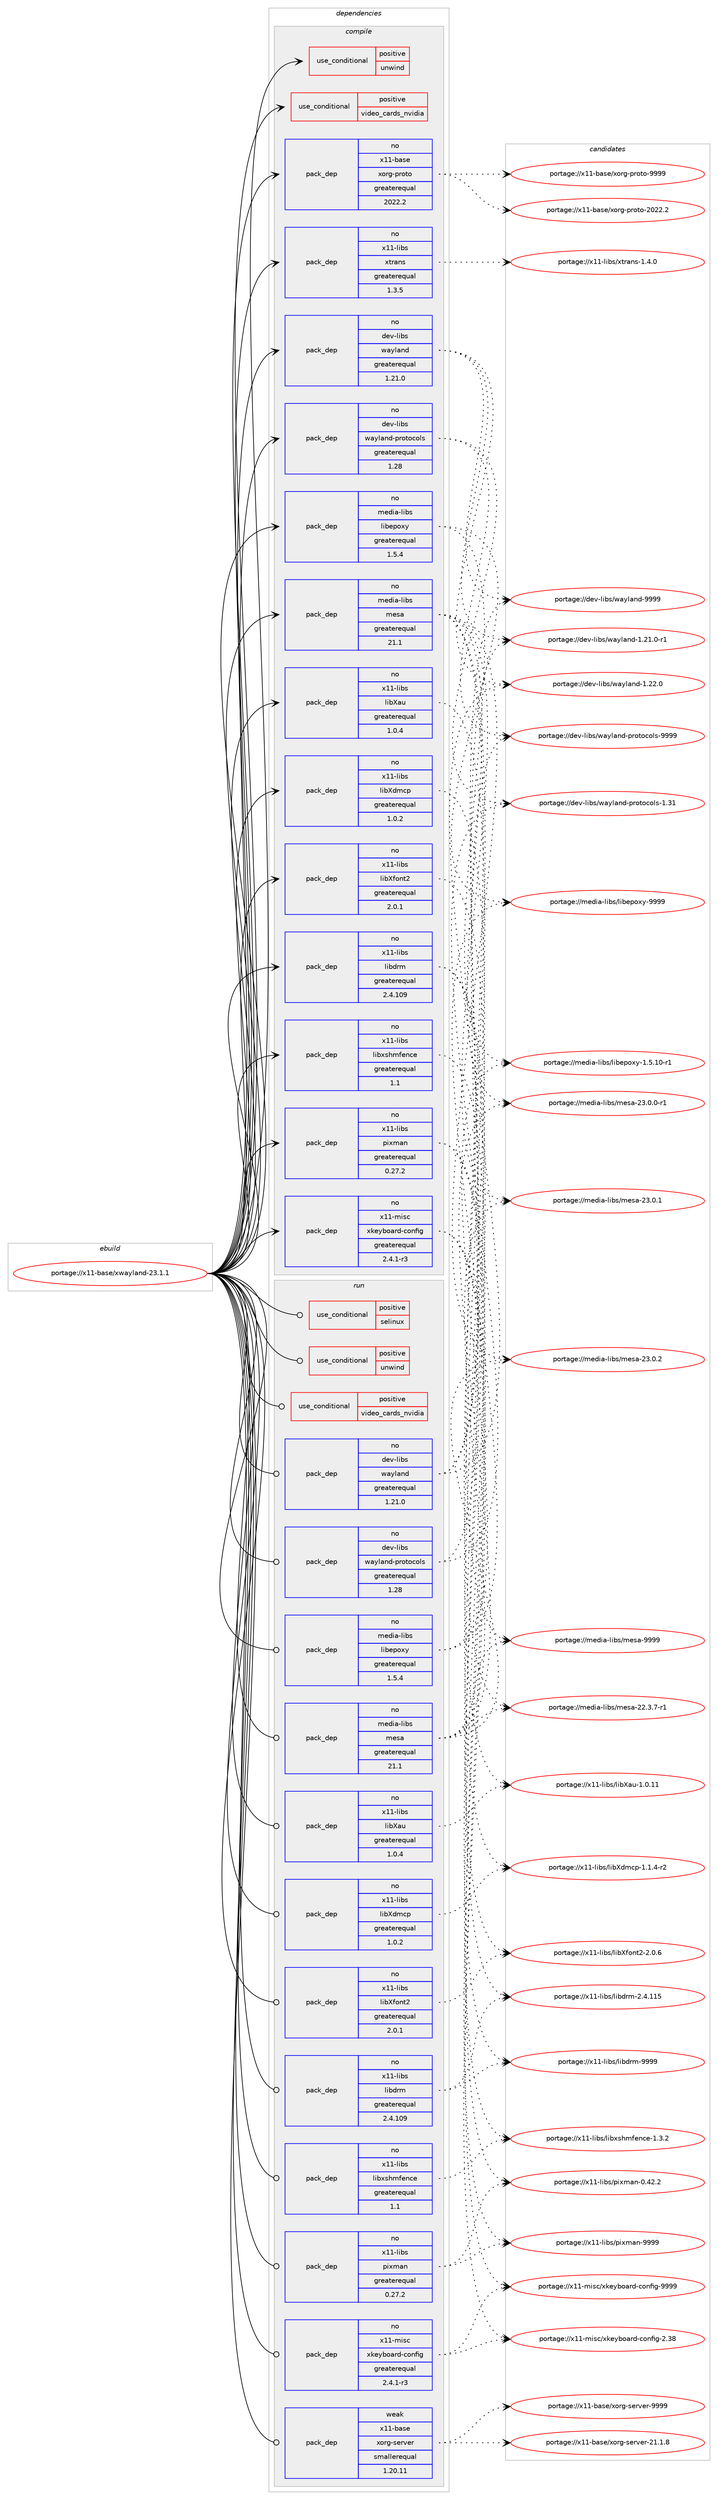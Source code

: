 digraph prolog {

# *************
# Graph options
# *************

newrank=true;
concentrate=true;
compound=true;
graph [rankdir=LR,fontname=Helvetica,fontsize=10,ranksep=1.5];#, ranksep=2.5, nodesep=0.2];
edge  [arrowhead=vee];
node  [fontname=Helvetica,fontsize=10];

# **********
# The ebuild
# **********

subgraph cluster_leftcol {
color=gray;
rank=same;
label=<<i>ebuild</i>>;
id [label="portage://x11-base/xwayland-23.1.1", color=red, width=4, href="../x11-base/xwayland-23.1.1.svg"];
}

# ****************
# The dependencies
# ****************

subgraph cluster_midcol {
color=gray;
label=<<i>dependencies</i>>;
subgraph cluster_compile {
fillcolor="#eeeeee";
style=filled;
label=<<i>compile</i>>;
subgraph cond43 {
dependency310 [label=<<TABLE BORDER="0" CELLBORDER="1" CELLSPACING="0" CELLPADDING="4"><TR><TD ROWSPAN="3" CELLPADDING="10">use_conditional</TD></TR><TR><TD>positive</TD></TR><TR><TD>unwind</TD></TR></TABLE>>, shape=none, color=red];
# *** BEGIN UNKNOWN DEPENDENCY TYPE (TODO) ***
# dependency310 -> package_dependency(portage://x11-base/xwayland-23.1.1,install,no,sys-libs,libunwind,none,[,,],[],[])
# *** END UNKNOWN DEPENDENCY TYPE (TODO) ***

}
id:e -> dependency310:w [weight=20,style="solid",arrowhead="vee"];
subgraph cond44 {
dependency311 [label=<<TABLE BORDER="0" CELLBORDER="1" CELLSPACING="0" CELLPADDING="4"><TR><TD ROWSPAN="3" CELLPADDING="10">use_conditional</TD></TR><TR><TD>positive</TD></TR><TR><TD>video_cards_nvidia</TD></TR></TABLE>>, shape=none, color=red];
# *** BEGIN UNKNOWN DEPENDENCY TYPE (TODO) ***
# dependency311 -> package_dependency(portage://x11-base/xwayland-23.1.1,install,no,gui-libs,egl-wayland,none,[,,],[],[])
# *** END UNKNOWN DEPENDENCY TYPE (TODO) ***

}
id:e -> dependency311:w [weight=20,style="solid",arrowhead="vee"];
# *** BEGIN UNKNOWN DEPENDENCY TYPE (TODO) ***
# id -> package_dependency(portage://x11-base/xwayland-23.1.1,install,no,dev-libs,libbsd,none,[,,],[],[])
# *** END UNKNOWN DEPENDENCY TYPE (TODO) ***

# *** BEGIN UNKNOWN DEPENDENCY TYPE (TODO) ***
# id -> package_dependency(portage://x11-base/xwayland-23.1.1,install,no,dev-libs,openssl,none,[,,],any_same_slot,[])
# *** END UNKNOWN DEPENDENCY TYPE (TODO) ***

subgraph pack228 {
dependency312 [label=<<TABLE BORDER="0" CELLBORDER="1" CELLSPACING="0" CELLPADDING="4" WIDTH="220"><TR><TD ROWSPAN="6" CELLPADDING="30">pack_dep</TD></TR><TR><TD WIDTH="110">no</TD></TR><TR><TD>dev-libs</TD></TR><TR><TD>wayland</TD></TR><TR><TD>greaterequal</TD></TR><TR><TD>1.21.0</TD></TR></TABLE>>, shape=none, color=blue];
}
id:e -> dependency312:w [weight=20,style="solid",arrowhead="vee"];
subgraph pack229 {
dependency313 [label=<<TABLE BORDER="0" CELLBORDER="1" CELLSPACING="0" CELLPADDING="4" WIDTH="220"><TR><TD ROWSPAN="6" CELLPADDING="30">pack_dep</TD></TR><TR><TD WIDTH="110">no</TD></TR><TR><TD>dev-libs</TD></TR><TR><TD>wayland-protocols</TD></TR><TR><TD>greaterequal</TD></TR><TR><TD>1.28</TD></TR></TABLE>>, shape=none, color=blue];
}
id:e -> dependency313:w [weight=20,style="solid",arrowhead="vee"];
# *** BEGIN UNKNOWN DEPENDENCY TYPE (TODO) ***
# id -> package_dependency(portage://x11-base/xwayland-23.1.1,install,no,media-fonts,font-util,none,[,,],[],[])
# *** END UNKNOWN DEPENDENCY TYPE (TODO) ***

subgraph pack230 {
dependency314 [label=<<TABLE BORDER="0" CELLBORDER="1" CELLSPACING="0" CELLPADDING="4" WIDTH="220"><TR><TD ROWSPAN="6" CELLPADDING="30">pack_dep</TD></TR><TR><TD WIDTH="110">no</TD></TR><TR><TD>media-libs</TD></TR><TR><TD>libepoxy</TD></TR><TR><TD>greaterequal</TD></TR><TR><TD>1.5.4</TD></TR></TABLE>>, shape=none, color=blue];
}
id:e -> dependency314:w [weight=20,style="solid",arrowhead="vee"];
# *** BEGIN UNKNOWN DEPENDENCY TYPE (TODO) ***
# id -> package_dependency(portage://x11-base/xwayland-23.1.1,install,no,media-libs,libglvnd,none,[,,],[],[use(enable(X),none)])
# *** END UNKNOWN DEPENDENCY TYPE (TODO) ***

subgraph pack231 {
dependency315 [label=<<TABLE BORDER="0" CELLBORDER="1" CELLSPACING="0" CELLPADDING="4" WIDTH="220"><TR><TD ROWSPAN="6" CELLPADDING="30">pack_dep</TD></TR><TR><TD WIDTH="110">no</TD></TR><TR><TD>media-libs</TD></TR><TR><TD>mesa</TD></TR><TR><TD>greaterequal</TD></TR><TR><TD>21.1</TD></TR></TABLE>>, shape=none, color=blue];
}
id:e -> dependency315:w [weight=20,style="solid",arrowhead="vee"];
subgraph pack232 {
dependency316 [label=<<TABLE BORDER="0" CELLBORDER="1" CELLSPACING="0" CELLPADDING="4" WIDTH="220"><TR><TD ROWSPAN="6" CELLPADDING="30">pack_dep</TD></TR><TR><TD WIDTH="110">no</TD></TR><TR><TD>x11-base</TD></TR><TR><TD>xorg-proto</TD></TR><TR><TD>greaterequal</TD></TR><TR><TD>2022.2</TD></TR></TABLE>>, shape=none, color=blue];
}
id:e -> dependency316:w [weight=20,style="solid",arrowhead="vee"];
subgraph pack233 {
dependency317 [label=<<TABLE BORDER="0" CELLBORDER="1" CELLSPACING="0" CELLPADDING="4" WIDTH="220"><TR><TD ROWSPAN="6" CELLPADDING="30">pack_dep</TD></TR><TR><TD WIDTH="110">no</TD></TR><TR><TD>x11-libs</TD></TR><TR><TD>libXau</TD></TR><TR><TD>greaterequal</TD></TR><TR><TD>1.0.4</TD></TR></TABLE>>, shape=none, color=blue];
}
id:e -> dependency317:w [weight=20,style="solid",arrowhead="vee"];
subgraph pack234 {
dependency318 [label=<<TABLE BORDER="0" CELLBORDER="1" CELLSPACING="0" CELLPADDING="4" WIDTH="220"><TR><TD ROWSPAN="6" CELLPADDING="30">pack_dep</TD></TR><TR><TD WIDTH="110">no</TD></TR><TR><TD>x11-libs</TD></TR><TR><TD>libXdmcp</TD></TR><TR><TD>greaterequal</TD></TR><TR><TD>1.0.2</TD></TR></TABLE>>, shape=none, color=blue];
}
id:e -> dependency318:w [weight=20,style="solid",arrowhead="vee"];
subgraph pack235 {
dependency319 [label=<<TABLE BORDER="0" CELLBORDER="1" CELLSPACING="0" CELLPADDING="4" WIDTH="220"><TR><TD ROWSPAN="6" CELLPADDING="30">pack_dep</TD></TR><TR><TD WIDTH="110">no</TD></TR><TR><TD>x11-libs</TD></TR><TR><TD>libXfont2</TD></TR><TR><TD>greaterequal</TD></TR><TR><TD>2.0.1</TD></TR></TABLE>>, shape=none, color=blue];
}
id:e -> dependency319:w [weight=20,style="solid",arrowhead="vee"];
subgraph pack236 {
dependency320 [label=<<TABLE BORDER="0" CELLBORDER="1" CELLSPACING="0" CELLPADDING="4" WIDTH="220"><TR><TD ROWSPAN="6" CELLPADDING="30">pack_dep</TD></TR><TR><TD WIDTH="110">no</TD></TR><TR><TD>x11-libs</TD></TR><TR><TD>libdrm</TD></TR><TR><TD>greaterequal</TD></TR><TR><TD>2.4.109</TD></TR></TABLE>>, shape=none, color=blue];
}
id:e -> dependency320:w [weight=20,style="solid",arrowhead="vee"];
# *** BEGIN UNKNOWN DEPENDENCY TYPE (TODO) ***
# id -> package_dependency(portage://x11-base/xwayland-23.1.1,install,no,x11-libs,libxcvt,none,[,,],[],[])
# *** END UNKNOWN DEPENDENCY TYPE (TODO) ***

# *** BEGIN UNKNOWN DEPENDENCY TYPE (TODO) ***
# id -> package_dependency(portage://x11-base/xwayland-23.1.1,install,no,x11-libs,libxkbfile,none,[,,],[],[])
# *** END UNKNOWN DEPENDENCY TYPE (TODO) ***

subgraph pack237 {
dependency321 [label=<<TABLE BORDER="0" CELLBORDER="1" CELLSPACING="0" CELLPADDING="4" WIDTH="220"><TR><TD ROWSPAN="6" CELLPADDING="30">pack_dep</TD></TR><TR><TD WIDTH="110">no</TD></TR><TR><TD>x11-libs</TD></TR><TR><TD>libxshmfence</TD></TR><TR><TD>greaterequal</TD></TR><TR><TD>1.1</TD></TR></TABLE>>, shape=none, color=blue];
}
id:e -> dependency321:w [weight=20,style="solid",arrowhead="vee"];
subgraph pack238 {
dependency322 [label=<<TABLE BORDER="0" CELLBORDER="1" CELLSPACING="0" CELLPADDING="4" WIDTH="220"><TR><TD ROWSPAN="6" CELLPADDING="30">pack_dep</TD></TR><TR><TD WIDTH="110">no</TD></TR><TR><TD>x11-libs</TD></TR><TR><TD>pixman</TD></TR><TR><TD>greaterequal</TD></TR><TR><TD>0.27.2</TD></TR></TABLE>>, shape=none, color=blue];
}
id:e -> dependency322:w [weight=20,style="solid",arrowhead="vee"];
subgraph pack239 {
dependency323 [label=<<TABLE BORDER="0" CELLBORDER="1" CELLSPACING="0" CELLPADDING="4" WIDTH="220"><TR><TD ROWSPAN="6" CELLPADDING="30">pack_dep</TD></TR><TR><TD WIDTH="110">no</TD></TR><TR><TD>x11-libs</TD></TR><TR><TD>xtrans</TD></TR><TR><TD>greaterequal</TD></TR><TR><TD>1.3.5</TD></TR></TABLE>>, shape=none, color=blue];
}
id:e -> dependency323:w [weight=20,style="solid",arrowhead="vee"];
subgraph pack240 {
dependency324 [label=<<TABLE BORDER="0" CELLBORDER="1" CELLSPACING="0" CELLPADDING="4" WIDTH="220"><TR><TD ROWSPAN="6" CELLPADDING="30">pack_dep</TD></TR><TR><TD WIDTH="110">no</TD></TR><TR><TD>x11-misc</TD></TR><TR><TD>xkeyboard-config</TD></TR><TR><TD>greaterequal</TD></TR><TR><TD>2.4.1-r3</TD></TR></TABLE>>, shape=none, color=blue];
}
id:e -> dependency324:w [weight=20,style="solid",arrowhead="vee"];
}
subgraph cluster_compileandrun {
fillcolor="#eeeeee";
style=filled;
label=<<i>compile and run</i>>;
}
subgraph cluster_run {
fillcolor="#eeeeee";
style=filled;
label=<<i>run</i>>;
subgraph cond45 {
dependency325 [label=<<TABLE BORDER="0" CELLBORDER="1" CELLSPACING="0" CELLPADDING="4"><TR><TD ROWSPAN="3" CELLPADDING="10">use_conditional</TD></TR><TR><TD>positive</TD></TR><TR><TD>selinux</TD></TR></TABLE>>, shape=none, color=red];
# *** BEGIN UNKNOWN DEPENDENCY TYPE (TODO) ***
# dependency325 -> package_dependency(portage://x11-base/xwayland-23.1.1,run,no,sec-policy,selinux-xserver,none,[,,],[],[])
# *** END UNKNOWN DEPENDENCY TYPE (TODO) ***

}
id:e -> dependency325:w [weight=20,style="solid",arrowhead="odot"];
subgraph cond46 {
dependency326 [label=<<TABLE BORDER="0" CELLBORDER="1" CELLSPACING="0" CELLPADDING="4"><TR><TD ROWSPAN="3" CELLPADDING="10">use_conditional</TD></TR><TR><TD>positive</TD></TR><TR><TD>unwind</TD></TR></TABLE>>, shape=none, color=red];
# *** BEGIN UNKNOWN DEPENDENCY TYPE (TODO) ***
# dependency326 -> package_dependency(portage://x11-base/xwayland-23.1.1,run,no,sys-libs,libunwind,none,[,,],[],[])
# *** END UNKNOWN DEPENDENCY TYPE (TODO) ***

}
id:e -> dependency326:w [weight=20,style="solid",arrowhead="odot"];
subgraph cond47 {
dependency327 [label=<<TABLE BORDER="0" CELLBORDER="1" CELLSPACING="0" CELLPADDING="4"><TR><TD ROWSPAN="3" CELLPADDING="10">use_conditional</TD></TR><TR><TD>positive</TD></TR><TR><TD>video_cards_nvidia</TD></TR></TABLE>>, shape=none, color=red];
# *** BEGIN UNKNOWN DEPENDENCY TYPE (TODO) ***
# dependency327 -> package_dependency(portage://x11-base/xwayland-23.1.1,run,no,gui-libs,egl-wayland,none,[,,],[],[])
# *** END UNKNOWN DEPENDENCY TYPE (TODO) ***

}
id:e -> dependency327:w [weight=20,style="solid",arrowhead="odot"];
# *** BEGIN UNKNOWN DEPENDENCY TYPE (TODO) ***
# id -> package_dependency(portage://x11-base/xwayland-23.1.1,run,no,dev-libs,libbsd,none,[,,],[],[])
# *** END UNKNOWN DEPENDENCY TYPE (TODO) ***

# *** BEGIN UNKNOWN DEPENDENCY TYPE (TODO) ***
# id -> package_dependency(portage://x11-base/xwayland-23.1.1,run,no,dev-libs,openssl,none,[,,],any_same_slot,[])
# *** END UNKNOWN DEPENDENCY TYPE (TODO) ***

subgraph pack241 {
dependency328 [label=<<TABLE BORDER="0" CELLBORDER="1" CELLSPACING="0" CELLPADDING="4" WIDTH="220"><TR><TD ROWSPAN="6" CELLPADDING="30">pack_dep</TD></TR><TR><TD WIDTH="110">no</TD></TR><TR><TD>dev-libs</TD></TR><TR><TD>wayland</TD></TR><TR><TD>greaterequal</TD></TR><TR><TD>1.21.0</TD></TR></TABLE>>, shape=none, color=blue];
}
id:e -> dependency328:w [weight=20,style="solid",arrowhead="odot"];
subgraph pack242 {
dependency329 [label=<<TABLE BORDER="0" CELLBORDER="1" CELLSPACING="0" CELLPADDING="4" WIDTH="220"><TR><TD ROWSPAN="6" CELLPADDING="30">pack_dep</TD></TR><TR><TD WIDTH="110">no</TD></TR><TR><TD>dev-libs</TD></TR><TR><TD>wayland-protocols</TD></TR><TR><TD>greaterequal</TD></TR><TR><TD>1.28</TD></TR></TABLE>>, shape=none, color=blue];
}
id:e -> dependency329:w [weight=20,style="solid",arrowhead="odot"];
# *** BEGIN UNKNOWN DEPENDENCY TYPE (TODO) ***
# id -> package_dependency(portage://x11-base/xwayland-23.1.1,run,no,media-fonts,font-util,none,[,,],[],[])
# *** END UNKNOWN DEPENDENCY TYPE (TODO) ***

subgraph pack243 {
dependency330 [label=<<TABLE BORDER="0" CELLBORDER="1" CELLSPACING="0" CELLPADDING="4" WIDTH="220"><TR><TD ROWSPAN="6" CELLPADDING="30">pack_dep</TD></TR><TR><TD WIDTH="110">no</TD></TR><TR><TD>media-libs</TD></TR><TR><TD>libepoxy</TD></TR><TR><TD>greaterequal</TD></TR><TR><TD>1.5.4</TD></TR></TABLE>>, shape=none, color=blue];
}
id:e -> dependency330:w [weight=20,style="solid",arrowhead="odot"];
# *** BEGIN UNKNOWN DEPENDENCY TYPE (TODO) ***
# id -> package_dependency(portage://x11-base/xwayland-23.1.1,run,no,media-libs,libglvnd,none,[,,],[],[use(enable(X),none)])
# *** END UNKNOWN DEPENDENCY TYPE (TODO) ***

subgraph pack244 {
dependency331 [label=<<TABLE BORDER="0" CELLBORDER="1" CELLSPACING="0" CELLPADDING="4" WIDTH="220"><TR><TD ROWSPAN="6" CELLPADDING="30">pack_dep</TD></TR><TR><TD WIDTH="110">no</TD></TR><TR><TD>media-libs</TD></TR><TR><TD>mesa</TD></TR><TR><TD>greaterequal</TD></TR><TR><TD>21.1</TD></TR></TABLE>>, shape=none, color=blue];
}
id:e -> dependency331:w [weight=20,style="solid",arrowhead="odot"];
# *** BEGIN UNKNOWN DEPENDENCY TYPE (TODO) ***
# id -> package_dependency(portage://x11-base/xwayland-23.1.1,run,no,x11-apps,xkbcomp,none,[,,],[],[])
# *** END UNKNOWN DEPENDENCY TYPE (TODO) ***

subgraph pack245 {
dependency332 [label=<<TABLE BORDER="0" CELLBORDER="1" CELLSPACING="0" CELLPADDING="4" WIDTH="220"><TR><TD ROWSPAN="6" CELLPADDING="30">pack_dep</TD></TR><TR><TD WIDTH="110">no</TD></TR><TR><TD>x11-libs</TD></TR><TR><TD>libXau</TD></TR><TR><TD>greaterequal</TD></TR><TR><TD>1.0.4</TD></TR></TABLE>>, shape=none, color=blue];
}
id:e -> dependency332:w [weight=20,style="solid",arrowhead="odot"];
subgraph pack246 {
dependency333 [label=<<TABLE BORDER="0" CELLBORDER="1" CELLSPACING="0" CELLPADDING="4" WIDTH="220"><TR><TD ROWSPAN="6" CELLPADDING="30">pack_dep</TD></TR><TR><TD WIDTH="110">no</TD></TR><TR><TD>x11-libs</TD></TR><TR><TD>libXdmcp</TD></TR><TR><TD>greaterequal</TD></TR><TR><TD>1.0.2</TD></TR></TABLE>>, shape=none, color=blue];
}
id:e -> dependency333:w [weight=20,style="solid",arrowhead="odot"];
subgraph pack247 {
dependency334 [label=<<TABLE BORDER="0" CELLBORDER="1" CELLSPACING="0" CELLPADDING="4" WIDTH="220"><TR><TD ROWSPAN="6" CELLPADDING="30">pack_dep</TD></TR><TR><TD WIDTH="110">no</TD></TR><TR><TD>x11-libs</TD></TR><TR><TD>libXfont2</TD></TR><TR><TD>greaterequal</TD></TR><TR><TD>2.0.1</TD></TR></TABLE>>, shape=none, color=blue];
}
id:e -> dependency334:w [weight=20,style="solid",arrowhead="odot"];
subgraph pack248 {
dependency335 [label=<<TABLE BORDER="0" CELLBORDER="1" CELLSPACING="0" CELLPADDING="4" WIDTH="220"><TR><TD ROWSPAN="6" CELLPADDING="30">pack_dep</TD></TR><TR><TD WIDTH="110">no</TD></TR><TR><TD>x11-libs</TD></TR><TR><TD>libdrm</TD></TR><TR><TD>greaterequal</TD></TR><TR><TD>2.4.109</TD></TR></TABLE>>, shape=none, color=blue];
}
id:e -> dependency335:w [weight=20,style="solid",arrowhead="odot"];
# *** BEGIN UNKNOWN DEPENDENCY TYPE (TODO) ***
# id -> package_dependency(portage://x11-base/xwayland-23.1.1,run,no,x11-libs,libxcvt,none,[,,],[],[])
# *** END UNKNOWN DEPENDENCY TYPE (TODO) ***

# *** BEGIN UNKNOWN DEPENDENCY TYPE (TODO) ***
# id -> package_dependency(portage://x11-base/xwayland-23.1.1,run,no,x11-libs,libxkbfile,none,[,,],[],[])
# *** END UNKNOWN DEPENDENCY TYPE (TODO) ***

subgraph pack249 {
dependency336 [label=<<TABLE BORDER="0" CELLBORDER="1" CELLSPACING="0" CELLPADDING="4" WIDTH="220"><TR><TD ROWSPAN="6" CELLPADDING="30">pack_dep</TD></TR><TR><TD WIDTH="110">no</TD></TR><TR><TD>x11-libs</TD></TR><TR><TD>libxshmfence</TD></TR><TR><TD>greaterequal</TD></TR><TR><TD>1.1</TD></TR></TABLE>>, shape=none, color=blue];
}
id:e -> dependency336:w [weight=20,style="solid",arrowhead="odot"];
subgraph pack250 {
dependency337 [label=<<TABLE BORDER="0" CELLBORDER="1" CELLSPACING="0" CELLPADDING="4" WIDTH="220"><TR><TD ROWSPAN="6" CELLPADDING="30">pack_dep</TD></TR><TR><TD WIDTH="110">no</TD></TR><TR><TD>x11-libs</TD></TR><TR><TD>pixman</TD></TR><TR><TD>greaterequal</TD></TR><TR><TD>0.27.2</TD></TR></TABLE>>, shape=none, color=blue];
}
id:e -> dependency337:w [weight=20,style="solid",arrowhead="odot"];
subgraph pack251 {
dependency338 [label=<<TABLE BORDER="0" CELLBORDER="1" CELLSPACING="0" CELLPADDING="4" WIDTH="220"><TR><TD ROWSPAN="6" CELLPADDING="30">pack_dep</TD></TR><TR><TD WIDTH="110">no</TD></TR><TR><TD>x11-misc</TD></TR><TR><TD>xkeyboard-config</TD></TR><TR><TD>greaterequal</TD></TR><TR><TD>2.4.1-r3</TD></TR></TABLE>>, shape=none, color=blue];
}
id:e -> dependency338:w [weight=20,style="solid",arrowhead="odot"];
subgraph pack252 {
dependency339 [label=<<TABLE BORDER="0" CELLBORDER="1" CELLSPACING="0" CELLPADDING="4" WIDTH="220"><TR><TD ROWSPAN="6" CELLPADDING="30">pack_dep</TD></TR><TR><TD WIDTH="110">weak</TD></TR><TR><TD>x11-base</TD></TR><TR><TD>xorg-server</TD></TR><TR><TD>smallerequal</TD></TR><TR><TD>1.20.11</TD></TR></TABLE>>, shape=none, color=blue];
}
id:e -> dependency339:w [weight=20,style="solid",arrowhead="odot"];
}
}

# **************
# The candidates
# **************

subgraph cluster_choices {
rank=same;
color=gray;
label=<<i>candidates</i>>;

subgraph choice228 {
color=black;
nodesep=1;
choice1001011184510810598115471199712110897110100454946504946484511449 [label="portage://dev-libs/wayland-1.21.0-r1", color=red, width=4,href="../dev-libs/wayland-1.21.0-r1.svg"];
choice100101118451081059811547119971211089711010045494650504648 [label="portage://dev-libs/wayland-1.22.0", color=red, width=4,href="../dev-libs/wayland-1.22.0.svg"];
choice10010111845108105981154711997121108971101004557575757 [label="portage://dev-libs/wayland-9999", color=red, width=4,href="../dev-libs/wayland-9999.svg"];
dependency312:e -> choice1001011184510810598115471199712110897110100454946504946484511449:w [style=dotted,weight="100"];
dependency312:e -> choice100101118451081059811547119971211089711010045494650504648:w [style=dotted,weight="100"];
dependency312:e -> choice10010111845108105981154711997121108971101004557575757:w [style=dotted,weight="100"];
}
subgraph choice229 {
color=black;
nodesep=1;
choice100101118451081059811547119971211089711010045112114111116111991111081154549465149 [label="portage://dev-libs/wayland-protocols-1.31", color=red, width=4,href="../dev-libs/wayland-protocols-1.31.svg"];
choice100101118451081059811547119971211089711010045112114111116111991111081154557575757 [label="portage://dev-libs/wayland-protocols-9999", color=red, width=4,href="../dev-libs/wayland-protocols-9999.svg"];
dependency313:e -> choice100101118451081059811547119971211089711010045112114111116111991111081154549465149:w [style=dotted,weight="100"];
dependency313:e -> choice100101118451081059811547119971211089711010045112114111116111991111081154557575757:w [style=dotted,weight="100"];
}
subgraph choice230 {
color=black;
nodesep=1;
choice1091011001059745108105981154710810598101112111120121454946534649484511449 [label="portage://media-libs/libepoxy-1.5.10-r1", color=red, width=4,href="../media-libs/libepoxy-1.5.10-r1.svg"];
choice10910110010597451081059811547108105981011121111201214557575757 [label="portage://media-libs/libepoxy-9999", color=red, width=4,href="../media-libs/libepoxy-9999.svg"];
dependency314:e -> choice1091011001059745108105981154710810598101112111120121454946534649484511449:w [style=dotted,weight="100"];
dependency314:e -> choice10910110010597451081059811547108105981011121111201214557575757:w [style=dotted,weight="100"];
}
subgraph choice231 {
color=black;
nodesep=1;
choice1091011001059745108105981154710910111597455050465146554511449 [label="portage://media-libs/mesa-22.3.7-r1", color=red, width=4,href="../media-libs/mesa-22.3.7-r1.svg"];
choice1091011001059745108105981154710910111597455051464846484511449 [label="portage://media-libs/mesa-23.0.0-r1", color=red, width=4,href="../media-libs/mesa-23.0.0-r1.svg"];
choice109101100105974510810598115471091011159745505146484649 [label="portage://media-libs/mesa-23.0.1", color=red, width=4,href="../media-libs/mesa-23.0.1.svg"];
choice109101100105974510810598115471091011159745505146484650 [label="portage://media-libs/mesa-23.0.2", color=red, width=4,href="../media-libs/mesa-23.0.2.svg"];
choice10910110010597451081059811547109101115974557575757 [label="portage://media-libs/mesa-9999", color=red, width=4,href="../media-libs/mesa-9999.svg"];
dependency315:e -> choice1091011001059745108105981154710910111597455050465146554511449:w [style=dotted,weight="100"];
dependency315:e -> choice1091011001059745108105981154710910111597455051464846484511449:w [style=dotted,weight="100"];
dependency315:e -> choice109101100105974510810598115471091011159745505146484649:w [style=dotted,weight="100"];
dependency315:e -> choice109101100105974510810598115471091011159745505146484650:w [style=dotted,weight="100"];
dependency315:e -> choice10910110010597451081059811547109101115974557575757:w [style=dotted,weight="100"];
}
subgraph choice232 {
color=black;
nodesep=1;
choice1204949459897115101471201111141034511211411111611145504850504650 [label="portage://x11-base/xorg-proto-2022.2", color=red, width=4,href="../x11-base/xorg-proto-2022.2.svg"];
choice120494945989711510147120111114103451121141111161114557575757 [label="portage://x11-base/xorg-proto-9999", color=red, width=4,href="../x11-base/xorg-proto-9999.svg"];
dependency316:e -> choice1204949459897115101471201111141034511211411111611145504850504650:w [style=dotted,weight="100"];
dependency316:e -> choice120494945989711510147120111114103451121141111161114557575757:w [style=dotted,weight="100"];
}
subgraph choice233 {
color=black;
nodesep=1;
choice120494945108105981154710810598889711745494648464949 [label="portage://x11-libs/libXau-1.0.11", color=red, width=4,href="../x11-libs/libXau-1.0.11.svg"];
dependency317:e -> choice120494945108105981154710810598889711745494648464949:w [style=dotted,weight="100"];
}
subgraph choice234 {
color=black;
nodesep=1;
choice12049494510810598115471081059888100109991124549464946524511450 [label="portage://x11-libs/libXdmcp-1.1.4-r2", color=red, width=4,href="../x11-libs/libXdmcp-1.1.4-r2.svg"];
dependency318:e -> choice12049494510810598115471081059888100109991124549464946524511450:w [style=dotted,weight="100"];
}
subgraph choice235 {
color=black;
nodesep=1;
choice1204949451081059811547108105988810211111011650455046484654 [label="portage://x11-libs/libXfont2-2.0.6", color=red, width=4,href="../x11-libs/libXfont2-2.0.6.svg"];
dependency319:e -> choice1204949451081059811547108105988810211111011650455046484654:w [style=dotted,weight="100"];
}
subgraph choice236 {
color=black;
nodesep=1;
choice1204949451081059811547108105981001141094550465246494953 [label="portage://x11-libs/libdrm-2.4.115", color=red, width=4,href="../x11-libs/libdrm-2.4.115.svg"];
choice1204949451081059811547108105981001141094557575757 [label="portage://x11-libs/libdrm-9999", color=red, width=4,href="../x11-libs/libdrm-9999.svg"];
dependency320:e -> choice1204949451081059811547108105981001141094550465246494953:w [style=dotted,weight="100"];
dependency320:e -> choice1204949451081059811547108105981001141094557575757:w [style=dotted,weight="100"];
}
subgraph choice237 {
color=black;
nodesep=1;
choice12049494510810598115471081059812011510410910210111099101454946514650 [label="portage://x11-libs/libxshmfence-1.3.2", color=red, width=4,href="../x11-libs/libxshmfence-1.3.2.svg"];
dependency321:e -> choice12049494510810598115471081059812011510410910210111099101454946514650:w [style=dotted,weight="100"];
}
subgraph choice238 {
color=black;
nodesep=1;
choice12049494510810598115471121051201099711045484652504650 [label="portage://x11-libs/pixman-0.42.2", color=red, width=4,href="../x11-libs/pixman-0.42.2.svg"];
choice1204949451081059811547112105120109971104557575757 [label="portage://x11-libs/pixman-9999", color=red, width=4,href="../x11-libs/pixman-9999.svg"];
dependency322:e -> choice12049494510810598115471121051201099711045484652504650:w [style=dotted,weight="100"];
dependency322:e -> choice1204949451081059811547112105120109971104557575757:w [style=dotted,weight="100"];
}
subgraph choice239 {
color=black;
nodesep=1;
choice120494945108105981154712011611497110115454946524648 [label="portage://x11-libs/xtrans-1.4.0", color=red, width=4,href="../x11-libs/xtrans-1.4.0.svg"];
dependency323:e -> choice120494945108105981154712011611497110115454946524648:w [style=dotted,weight="100"];
}
subgraph choice240 {
color=black;
nodesep=1;
choice1204949451091051159947120107101121981119711410045991111101021051034550465156 [label="portage://x11-misc/xkeyboard-config-2.38", color=red, width=4,href="../x11-misc/xkeyboard-config-2.38.svg"];
choice1204949451091051159947120107101121981119711410045991111101021051034557575757 [label="portage://x11-misc/xkeyboard-config-9999", color=red, width=4,href="../x11-misc/xkeyboard-config-9999.svg"];
dependency324:e -> choice1204949451091051159947120107101121981119711410045991111101021051034550465156:w [style=dotted,weight="100"];
dependency324:e -> choice1204949451091051159947120107101121981119711410045991111101021051034557575757:w [style=dotted,weight="100"];
}
subgraph choice241 {
color=black;
nodesep=1;
choice1001011184510810598115471199712110897110100454946504946484511449 [label="portage://dev-libs/wayland-1.21.0-r1", color=red, width=4,href="../dev-libs/wayland-1.21.0-r1.svg"];
choice100101118451081059811547119971211089711010045494650504648 [label="portage://dev-libs/wayland-1.22.0", color=red, width=4,href="../dev-libs/wayland-1.22.0.svg"];
choice10010111845108105981154711997121108971101004557575757 [label="portage://dev-libs/wayland-9999", color=red, width=4,href="../dev-libs/wayland-9999.svg"];
dependency328:e -> choice1001011184510810598115471199712110897110100454946504946484511449:w [style=dotted,weight="100"];
dependency328:e -> choice100101118451081059811547119971211089711010045494650504648:w [style=dotted,weight="100"];
dependency328:e -> choice10010111845108105981154711997121108971101004557575757:w [style=dotted,weight="100"];
}
subgraph choice242 {
color=black;
nodesep=1;
choice100101118451081059811547119971211089711010045112114111116111991111081154549465149 [label="portage://dev-libs/wayland-protocols-1.31", color=red, width=4,href="../dev-libs/wayland-protocols-1.31.svg"];
choice100101118451081059811547119971211089711010045112114111116111991111081154557575757 [label="portage://dev-libs/wayland-protocols-9999", color=red, width=4,href="../dev-libs/wayland-protocols-9999.svg"];
dependency329:e -> choice100101118451081059811547119971211089711010045112114111116111991111081154549465149:w [style=dotted,weight="100"];
dependency329:e -> choice100101118451081059811547119971211089711010045112114111116111991111081154557575757:w [style=dotted,weight="100"];
}
subgraph choice243 {
color=black;
nodesep=1;
choice1091011001059745108105981154710810598101112111120121454946534649484511449 [label="portage://media-libs/libepoxy-1.5.10-r1", color=red, width=4,href="../media-libs/libepoxy-1.5.10-r1.svg"];
choice10910110010597451081059811547108105981011121111201214557575757 [label="portage://media-libs/libepoxy-9999", color=red, width=4,href="../media-libs/libepoxy-9999.svg"];
dependency330:e -> choice1091011001059745108105981154710810598101112111120121454946534649484511449:w [style=dotted,weight="100"];
dependency330:e -> choice10910110010597451081059811547108105981011121111201214557575757:w [style=dotted,weight="100"];
}
subgraph choice244 {
color=black;
nodesep=1;
choice1091011001059745108105981154710910111597455050465146554511449 [label="portage://media-libs/mesa-22.3.7-r1", color=red, width=4,href="../media-libs/mesa-22.3.7-r1.svg"];
choice1091011001059745108105981154710910111597455051464846484511449 [label="portage://media-libs/mesa-23.0.0-r1", color=red, width=4,href="../media-libs/mesa-23.0.0-r1.svg"];
choice109101100105974510810598115471091011159745505146484649 [label="portage://media-libs/mesa-23.0.1", color=red, width=4,href="../media-libs/mesa-23.0.1.svg"];
choice109101100105974510810598115471091011159745505146484650 [label="portage://media-libs/mesa-23.0.2", color=red, width=4,href="../media-libs/mesa-23.0.2.svg"];
choice10910110010597451081059811547109101115974557575757 [label="portage://media-libs/mesa-9999", color=red, width=4,href="../media-libs/mesa-9999.svg"];
dependency331:e -> choice1091011001059745108105981154710910111597455050465146554511449:w [style=dotted,weight="100"];
dependency331:e -> choice1091011001059745108105981154710910111597455051464846484511449:w [style=dotted,weight="100"];
dependency331:e -> choice109101100105974510810598115471091011159745505146484649:w [style=dotted,weight="100"];
dependency331:e -> choice109101100105974510810598115471091011159745505146484650:w [style=dotted,weight="100"];
dependency331:e -> choice10910110010597451081059811547109101115974557575757:w [style=dotted,weight="100"];
}
subgraph choice245 {
color=black;
nodesep=1;
choice120494945108105981154710810598889711745494648464949 [label="portage://x11-libs/libXau-1.0.11", color=red, width=4,href="../x11-libs/libXau-1.0.11.svg"];
dependency332:e -> choice120494945108105981154710810598889711745494648464949:w [style=dotted,weight="100"];
}
subgraph choice246 {
color=black;
nodesep=1;
choice12049494510810598115471081059888100109991124549464946524511450 [label="portage://x11-libs/libXdmcp-1.1.4-r2", color=red, width=4,href="../x11-libs/libXdmcp-1.1.4-r2.svg"];
dependency333:e -> choice12049494510810598115471081059888100109991124549464946524511450:w [style=dotted,weight="100"];
}
subgraph choice247 {
color=black;
nodesep=1;
choice1204949451081059811547108105988810211111011650455046484654 [label="portage://x11-libs/libXfont2-2.0.6", color=red, width=4,href="../x11-libs/libXfont2-2.0.6.svg"];
dependency334:e -> choice1204949451081059811547108105988810211111011650455046484654:w [style=dotted,weight="100"];
}
subgraph choice248 {
color=black;
nodesep=1;
choice1204949451081059811547108105981001141094550465246494953 [label="portage://x11-libs/libdrm-2.4.115", color=red, width=4,href="../x11-libs/libdrm-2.4.115.svg"];
choice1204949451081059811547108105981001141094557575757 [label="portage://x11-libs/libdrm-9999", color=red, width=4,href="../x11-libs/libdrm-9999.svg"];
dependency335:e -> choice1204949451081059811547108105981001141094550465246494953:w [style=dotted,weight="100"];
dependency335:e -> choice1204949451081059811547108105981001141094557575757:w [style=dotted,weight="100"];
}
subgraph choice249 {
color=black;
nodesep=1;
choice12049494510810598115471081059812011510410910210111099101454946514650 [label="portage://x11-libs/libxshmfence-1.3.2", color=red, width=4,href="../x11-libs/libxshmfence-1.3.2.svg"];
dependency336:e -> choice12049494510810598115471081059812011510410910210111099101454946514650:w [style=dotted,weight="100"];
}
subgraph choice250 {
color=black;
nodesep=1;
choice12049494510810598115471121051201099711045484652504650 [label="portage://x11-libs/pixman-0.42.2", color=red, width=4,href="../x11-libs/pixman-0.42.2.svg"];
choice1204949451081059811547112105120109971104557575757 [label="portage://x11-libs/pixman-9999", color=red, width=4,href="../x11-libs/pixman-9999.svg"];
dependency337:e -> choice12049494510810598115471121051201099711045484652504650:w [style=dotted,weight="100"];
dependency337:e -> choice1204949451081059811547112105120109971104557575757:w [style=dotted,weight="100"];
}
subgraph choice251 {
color=black;
nodesep=1;
choice1204949451091051159947120107101121981119711410045991111101021051034550465156 [label="portage://x11-misc/xkeyboard-config-2.38", color=red, width=4,href="../x11-misc/xkeyboard-config-2.38.svg"];
choice1204949451091051159947120107101121981119711410045991111101021051034557575757 [label="portage://x11-misc/xkeyboard-config-9999", color=red, width=4,href="../x11-misc/xkeyboard-config-9999.svg"];
dependency338:e -> choice1204949451091051159947120107101121981119711410045991111101021051034550465156:w [style=dotted,weight="100"];
dependency338:e -> choice1204949451091051159947120107101121981119711410045991111101021051034557575757:w [style=dotted,weight="100"];
}
subgraph choice252 {
color=black;
nodesep=1;
choice1204949459897115101471201111141034511510111411810111445504946494656 [label="portage://x11-base/xorg-server-21.1.8", color=red, width=4,href="../x11-base/xorg-server-21.1.8.svg"];
choice120494945989711510147120111114103451151011141181011144557575757 [label="portage://x11-base/xorg-server-9999", color=red, width=4,href="../x11-base/xorg-server-9999.svg"];
dependency339:e -> choice1204949459897115101471201111141034511510111411810111445504946494656:w [style=dotted,weight="100"];
dependency339:e -> choice120494945989711510147120111114103451151011141181011144557575757:w [style=dotted,weight="100"];
}
}

}
